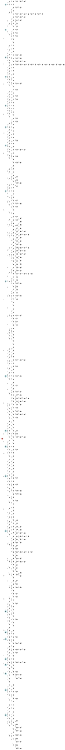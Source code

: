 digraph APTAALF {
__start0 [style = invis, shape = none, label = "", width = 0, height = 0];

rankdir=LR;
size="8,5";

s0 [style="filled", color="black", fillcolor="#ff817b" shape="circle", label="q0"];
s1 [style="filled", color="black", fillcolor="powderblue" shape="circle", label="q1"];
s2 [style="filled", color="black", fillcolor="powderblue" shape="circle", label="q2"];
s3 [style="rounded,filled", color="black", fillcolor="powderblue" shape="doublecircle", label="q3"];
s4 [style="rounded,filled", color="black", fillcolor="powderblue" shape="doublecircle", label="q4"];
s5 [style="filled", color="black", fillcolor="powderblue" shape="circle", label="q5"];
s6 [style="filled", color="black", fillcolor="powderblue" shape="circle", label="q6"];
s7 [style="rounded,filled", color="black", fillcolor="powderblue" shape="doublecircle", label="q7"];
s8 [style="filled", color="black", fillcolor="powderblue" shape="circle", label="q8"];
s9 [style="rounded,filled", color="black", fillcolor="powderblue" shape="doublecircle", label="q9"];
s10 [style="rounded,filled", color="black", fillcolor="powderblue" shape="doublecircle", label="q10"];
s11 [style="rounded,filled", color="black", fillcolor="powderblue" shape="doublecircle", label="q11"];
s12 [style="filled", color="black", fillcolor="powderblue" shape="circle", label="q12"];
s13 [style="rounded,filled", color="black", fillcolor="powderblue" shape="doublecircle", label="q13"];
s14 [style="rounded,filled", color="black", fillcolor="powderblue" shape="doublecircle", label="q14"];
s15 [style="rounded,filled", color="black", fillcolor="powderblue" shape="doublecircle", label="q15"];
s16 [style="filled", color="black", fillcolor="powderblue" shape="circle", label="q16"];
s17 [style="filled", color="black", fillcolor="powderblue" shape="circle", label="q17"];
s18 [style="rounded,filled", color="black", fillcolor="powderblue" shape="doublecircle", label="q18"];
s19 [style="filled", color="black", fillcolor="powderblue" shape="circle", label="q19"];
s20 [style="filled", color="black", fillcolor="powderblue" shape="circle", label="q20"];
s21 [style="rounded,filled", color="black", fillcolor="powderblue" shape="doublecircle", label="q21"];
s22 [style="rounded,filled", color="black", fillcolor="powderblue" shape="doublecircle", label="q22"];
s23 [style="filled", color="black", fillcolor="white" shape="circle", label="q23"];
s24 [style="filled", color="black", fillcolor="white" shape="circle", label="q24"];
s25 [style="rounded,filled", color="black", fillcolor="white" shape="doublecircle", label="q25"];
s26 [style="filled", color="black", fillcolor="white" shape="circle", label="q26"];
s27 [style="filled", color="black", fillcolor="white" shape="circle", label="q27"];
s28 [style="filled", color="black", fillcolor="white" shape="circle", label="q28"];
s29 [style="filled", color="black", fillcolor="white" shape="circle", label="q29"];
s30 [style="filled", color="black", fillcolor="white" shape="circle", label="q30"];
s31 [style="rounded,filled", color="black", fillcolor="white" shape="doublecircle", label="q31"];
s32 [style="filled", color="black", fillcolor="white" shape="circle", label="q32"];
s33 [style="filled", color="black", fillcolor="white" shape="circle", label="q33"];
s34 [style="filled", color="black", fillcolor="white" shape="circle", label="q34"];
s35 [style="filled", color="black", fillcolor="white" shape="circle", label="q35"];
s36 [style="filled", color="black", fillcolor="white" shape="circle", label="q36"];
s37 [style="filled", color="black", fillcolor="white" shape="circle", label="q37"];
s38 [style="rounded,filled", color="black", fillcolor="white" shape="doublecircle", label="q38"];
s39 [style="filled", color="black", fillcolor="white" shape="circle", label="q39"];
s40 [style="filled", color="black", fillcolor="white" shape="circle", label="q40"];
s41 [style="filled", color="black", fillcolor="white" shape="circle", label="q41"];
s42 [style="filled", color="black", fillcolor="white" shape="circle", label="q42"];
s43 [style="filled", color="black", fillcolor="white" shape="circle", label="q43"];
s44 [style="filled", color="black", fillcolor="white" shape="circle", label="q44"];
s45 [style="filled", color="black", fillcolor="white" shape="circle", label="q45"];
s46 [style="filled", color="black", fillcolor="white" shape="circle", label="q46"];
s47 [style="filled", color="black", fillcolor="white" shape="circle", label="q47"];
s48 [style="filled", color="black", fillcolor="white" shape="circle", label="q48"];
s49 [style="filled", color="black", fillcolor="white" shape="circle", label="q49"];
s50 [style="filled", color="black", fillcolor="white" shape="circle", label="q50"];
s51 [style="filled", color="black", fillcolor="white" shape="circle", label="q51"];
s52 [style="filled", color="black", fillcolor="white" shape="circle", label="q52"];
s53 [style="filled", color="black", fillcolor="white" shape="circle", label="q53"];
s54 [style="filled", color="black", fillcolor="white" shape="circle", label="q54"];
s55 [style="filled", color="black", fillcolor="white" shape="circle", label="q55"];
s56 [style="filled", color="black", fillcolor="white" shape="circle", label="q56"];
s57 [style="filled", color="black", fillcolor="white" shape="circle", label="q57"];
s58 [style="filled", color="black", fillcolor="white" shape="circle", label="q58"];
s59 [style="rounded,filled", color="black", fillcolor="white" shape="doublecircle", label="q59"];
s60 [style="filled", color="black", fillcolor="white" shape="circle", label="q60"];
s61 [style="filled", color="black", fillcolor="white" shape="circle", label="q61"];
s62 [style="filled", color="black", fillcolor="white" shape="circle", label="q62"];
s63 [style="filled", color="black", fillcolor="white" shape="circle", label="q63"];
s64 [style="filled", color="black", fillcolor="white" shape="circle", label="q64"];
s65 [style="filled", color="black", fillcolor="white" shape="circle", label="q65"];
s66 [style="filled", color="black", fillcolor="white" shape="circle", label="q66"];
s67 [style="filled", color="black", fillcolor="white" shape="circle", label="q67"];
s68 [style="filled", color="black", fillcolor="white" shape="circle", label="q68"];
s69 [style="filled", color="black", fillcolor="white" shape="circle", label="q69"];
s70 [style="filled", color="black", fillcolor="white" shape="circle", label="q70"];
s71 [style="filled", color="black", fillcolor="white" shape="circle", label="q71"];
s72 [style="filled", color="black", fillcolor="white" shape="circle", label="q72"];
s73 [style="filled", color="black", fillcolor="white" shape="circle", label="q73"];
s74 [style="filled", color="black", fillcolor="white" shape="circle", label="q74"];
s75 [style="filled", color="black", fillcolor="white" shape="circle", label="q75"];
s76 [style="rounded,filled", color="black", fillcolor="white" shape="doublecircle", label="q76"];
s77 [style="filled", color="black", fillcolor="white" shape="circle", label="q77"];
s78 [style="filled", color="black", fillcolor="white" shape="circle", label="q78"];
s79 [style="rounded,filled", color="black", fillcolor="white" shape="doublecircle", label="q79"];
s80 [style="rounded,filled", color="black", fillcolor="white" shape="doublecircle", label="q80"];
s81 [style="filled", color="black", fillcolor="white" shape="circle", label="q81"];
s82 [style="filled", color="black", fillcolor="white" shape="circle", label="q82"];
s83 [style="rounded,filled", color="black", fillcolor="white" shape="doublecircle", label="q83"];
s84 [style="rounded,filled", color="black", fillcolor="white" shape="doublecircle", label="q84"];
s85 [style="filled", color="black", fillcolor="white" shape="circle", label="q85"];
s86 [style="filled", color="black", fillcolor="white" shape="circle", label="q86"];
s87 [style="rounded,filled", color="black", fillcolor="white" shape="doublecircle", label="q87"];
s88 [style="rounded,filled", color="black", fillcolor="white" shape="doublecircle", label="q88"];
s89 [style="filled", color="black", fillcolor="white" shape="circle", label="q89"];
s90 [style="filled", color="black", fillcolor="white" shape="circle", label="q90"];
s91 [style="filled", color="black", fillcolor="white" shape="circle", label="q91"];
s92 [style="filled", color="black", fillcolor="white" shape="circle", label="q92"];
s93 [style="filled", color="black", fillcolor="white" shape="circle", label="q93"];
s94 [style="filled", color="black", fillcolor="white" shape="circle", label="q94"];
s95 [style="filled", color="black", fillcolor="white" shape="circle", label="q95"];
s96 [style="rounded,filled", color="black", fillcolor="white" shape="doublecircle", label="q96"];
s97 [style="filled", color="black", fillcolor="white" shape="circle", label="q97"];
s98 [style="filled", color="black", fillcolor="white" shape="circle", label="q98"];
s99 [style="rounded,filled", color="black", fillcolor="white" shape="doublecircle", label="q99"];
s100 [style="rounded,filled", color="black", fillcolor="white" shape="doublecircle", label="q100"];
s101 [style="filled", color="black", fillcolor="white" shape="circle", label="q101"];
s102 [style="filled", color="black", fillcolor="white" shape="circle", label="q102"];
s103 [style="filled", color="black", fillcolor="white" shape="circle", label="q103"];
s104 [style="rounded,filled", color="black", fillcolor="white" shape="doublecircle", label="q104"];
s105 [style="filled", color="black", fillcolor="white" shape="circle", label="q105"];
s106 [style="filled", color="black", fillcolor="white" shape="circle", label="q106"];
s107 [style="filled", color="black", fillcolor="white" shape="circle", label="q107"];
s108 [style="filled", color="black", fillcolor="white" shape="circle", label="q108"];
s109 [style="filled", color="black", fillcolor="white" shape="circle", label="q109"];
s110 [style="filled", color="black", fillcolor="white" shape="circle", label="q110"];
s111 [style="filled", color="black", fillcolor="white" shape="circle", label="q111"];
s112 [style="filled", color="black", fillcolor="white" shape="circle", label="q112"];
s113 [style="filled", color="black", fillcolor="white" shape="circle", label="q113"];
s114 [style="filled", color="black", fillcolor="white" shape="circle", label="q114"];
s115 [style="filled", color="black", fillcolor="white" shape="circle", label="q115"];
s116 [style="filled", color="black", fillcolor="white" shape="circle", label="q116"];
s117 [style="filled", color="black", fillcolor="white" shape="circle", label="q117"];
s118 [style="filled", color="black", fillcolor="white" shape="circle", label="q118"];
s119 [style="filled", color="black", fillcolor="white" shape="circle", label="q119"];
s120 [style="filled", color="black", fillcolor="white" shape="circle", label="q120"];
s121 [style="filled", color="black", fillcolor="white" shape="circle", label="q121"];
s122 [style="rounded,filled", color="black", fillcolor="white" shape="doublecircle", label="q122"];
s123 [style="filled", color="black", fillcolor="white" shape="circle", label="q123"];
s124 [style="filled", color="black", fillcolor="white" shape="circle", label="q124"];
s125 [style="rounded,filled", color="black", fillcolor="white" shape="doublecircle", label="q125"];
s126 [style="filled", color="black", fillcolor="white" shape="circle", label="q126"];
s127 [style="filled", color="black", fillcolor="white" shape="circle", label="q127"];
s128 [style="rounded,filled", color="black", fillcolor="white" shape="doublecircle", label="q128"];
s129 [style="rounded,filled", color="black", fillcolor="white" shape="doublecircle", label="q129"];
s130 [style="filled", color="black", fillcolor="white" shape="circle", label="q130"];
s131 [style="filled", color="black", fillcolor="white" shape="circle", label="q131"];
s132 [style="filled", color="black", fillcolor="white" shape="circle", label="q132"];
s133 [style="filled", color="black", fillcolor="white" shape="circle", label="q133"];
s134 [style="filled", color="black", fillcolor="white" shape="circle", label="q134"];
s135 [style="filled", color="black", fillcolor="white" shape="circle", label="q135"];
s136 [style="rounded,filled", color="black", fillcolor="white" shape="doublecircle", label="q136"];
s137 [style="rounded,filled", color="black", fillcolor="white" shape="doublecircle", label="q137"];
s138 [style="rounded,filled", color="black", fillcolor="white" shape="doublecircle", label="q138"];
s139 [style="filled", color="black", fillcolor="white" shape="circle", label="q139"];
s140 [style="filled", color="black", fillcolor="white" shape="circle", label="q140"];
s141 [style="filled", color="black", fillcolor="white" shape="circle", label="q141"];
s142 [style="rounded,filled", color="black", fillcolor="white" shape="doublecircle", label="q142"];
s143 [style="rounded,filled", color="black", fillcolor="white" shape="doublecircle", label="q143"];
s144 [style="filled", color="black", fillcolor="white" shape="circle", label="q144"];
s145 [style="filled", color="black", fillcolor="white" shape="circle", label="q145"];
s146 [style="filled", color="black", fillcolor="white" shape="circle", label="q146"];
s147 [style="filled", color="black", fillcolor="white" shape="circle", label="q147"];
s148 [style="rounded,filled", color="black", fillcolor="white" shape="doublecircle", label="q148"];
s149 [style="filled", color="black", fillcolor="white" shape="circle", label="q149"];
s150 [style="filled", color="black", fillcolor="white" shape="circle", label="q150"];
s151 [style="filled", color="black", fillcolor="white" shape="circle", label="q151"];
s152 [style="filled", color="black", fillcolor="white" shape="circle", label="q152"];
s153 [style="filled", color="black", fillcolor="white" shape="circle", label="q153"];
s154 [style="filled", color="black", fillcolor="white" shape="circle", label="q154"];
s155 [style="filled", color="black", fillcolor="white" shape="circle", label="q155"];
s156 [style="filled", color="black", fillcolor="white" shape="circle", label="q156"];
s157 [style="filled", color="black", fillcolor="white" shape="circle", label="q157"];
s158 [style="filled", color="black", fillcolor="white" shape="circle", label="q158"];
s159 [style="filled", color="black", fillcolor="white" shape="circle", label="q159"];
s160 [style="filled", color="black", fillcolor="white" shape="circle", label="q160"];
s161 [style="filled", color="black", fillcolor="white" shape="circle", label="q161"];
s162 [style="filled", color="black", fillcolor="white" shape="circle", label="q162"];
s163 [style="filled", color="black", fillcolor="white" shape="circle", label="q163"];
s164 [style="filled", color="black", fillcolor="white" shape="circle", label="q164"];
s165 [style="filled", color="black", fillcolor="white" shape="circle", label="q165"];
s166 [style="filled", color="black", fillcolor="white" shape="circle", label="q166"];
s167 [style="rounded,filled", color="black", fillcolor="white" shape="doublecircle", label="q167"];
s168 [style="rounded,filled", color="black", fillcolor="white" shape="doublecircle", label="q168"];
s169 [style="filled", color="black", fillcolor="white" shape="circle", label="q169"];
s170 [style="rounded,filled", color="black", fillcolor="white" shape="doublecircle", label="q170"];
s171 [style="filled", color="black", fillcolor="white" shape="circle", label="q171"];
s172 [style="rounded,filled", color="black", fillcolor="white" shape="doublecircle", label="q172"];
s173 [style="rounded,filled", color="black", fillcolor="white" shape="doublecircle", label="q173"];
s174 [style="filled", color="black", fillcolor="white" shape="circle", label="q174"];
s175 [style="filled", color="black", fillcolor="white" shape="circle", label="q175"];
s176 [style="filled", color="black", fillcolor="white" shape="circle", label="q176"];
s177 [style="rounded,filled", color="black", fillcolor="white" shape="doublecircle", label="q177"];
s178 [style="rounded,filled", color="black", fillcolor="white" shape="doublecircle", label="q178"];
s179 [style="rounded,filled", color="black", fillcolor="white" shape="doublecircle", label="q179"];
s180 [style="rounded,filled", color="black", fillcolor="white" shape="doublecircle", label="q180"];
s181 [style="rounded,filled", color="black", fillcolor="white" shape="doublecircle", label="q181"];
s182 [style="rounded,filled", color="black", fillcolor="white" shape="doublecircle", label="q182"];
s183 [style="filled", color="black", fillcolor="white" shape="circle", label="q183"];
s184 [style="filled", color="black", fillcolor="white" shape="circle", label="q184"];
s185 [style="filled", color="black", fillcolor="white" shape="circle", label="q185"];
s186 [style="filled", color="black", fillcolor="white" shape="circle", label="q186"];
s187 [style="filled", color="black", fillcolor="white" shape="circle", label="q187"];
s188 [style="filled", color="black", fillcolor="white" shape="circle", label="q188"];
s189 [style="filled", color="black", fillcolor="white" shape="circle", label="q189"];
s190 [style="filled", color="black", fillcolor="white" shape="circle", label="q190"];
s191 [style="filled", color="black", fillcolor="white" shape="circle", label="q191"];
s192 [style="filled", color="black", fillcolor="white" shape="circle", label="q192"];
s193 [style="filled", color="black", fillcolor="white" shape="circle", label="q193"];
s194 [style="filled", color="black", fillcolor="white" shape="circle", label="q194"];
s195 [style="filled", color="black", fillcolor="white" shape="circle", label="q195"];
s196 [style="filled", color="black", fillcolor="white" shape="circle", label="q196"];
s197 [style="filled", color="black", fillcolor="white" shape="circle", label="q197"];
s198 [style="filled", color="black", fillcolor="white" shape="circle", label="q198"];
s199 [style="filled", color="black", fillcolor="white" shape="circle", label="q199"];
s200 [style="filled", color="black", fillcolor="white" shape="circle", label="q200"];
s201 [style="filled", color="black", fillcolor="white" shape="circle", label="q201"];
s202 [style="filled", color="black", fillcolor="white" shape="circle", label="q202"];
s203 [style="filled", color="black", fillcolor="white" shape="circle", label="q203"];
s204 [style="filled", color="black", fillcolor="white" shape="circle", label="q204"];
s205 [style="filled", color="black", fillcolor="white" shape="circle", label="q205"];
s206 [style="filled", color="black", fillcolor="white" shape="circle", label="q206"];
s207 [style="filled", color="black", fillcolor="white" shape="circle", label="q207"];
s208 [style="filled", color="black", fillcolor="white" shape="circle", label="q208"];
s209 [style="filled", color="black", fillcolor="white" shape="circle", label="q209"];
s210 [style="filled", color="black", fillcolor="white" shape="circle", label="q210"];
s211 [style="filled", color="black", fillcolor="white" shape="circle", label="q211"];
s212 [style="filled", color="black", fillcolor="white" shape="circle", label="q212"];
s213 [style="filled", color="black", fillcolor="white" shape="circle", label="q213"];
s214 [style="filled", color="black", fillcolor="white" shape="circle", label="q214"];
s215 [style="filled", color="black", fillcolor="white" shape="circle", label="q215"];
s216 [style="filled", color="black", fillcolor="white" shape="circle", label="q216"];
s217 [style="filled", color="black", fillcolor="white" shape="circle", label="q217"];
s218 [style="filled", color="black", fillcolor="white" shape="circle", label="q218"];
s219 [style="filled", color="black", fillcolor="white" shape="circle", label="q219"];
s220 [style="filled", color="black", fillcolor="white" shape="circle", label="q220"];
s221 [style="filled", color="black", fillcolor="white" shape="circle", label="q221"];
s222 [style="filled", color="black", fillcolor="white" shape="circle", label="q222"];
s223 [style="filled", color="black", fillcolor="white" shape="circle", label="q223"];
s224 [style="filled", color="black", fillcolor="white" shape="circle", label="q224"];
s225 [style="filled", color="black", fillcolor="white" shape="circle", label="q225"];
s226 [style="filled", color="black", fillcolor="white" shape="circle", label="q226"];
s227 [style="filled", color="black", fillcolor="white" shape="circle", label="q227"];
s228 [style="filled", color="black", fillcolor="white" shape="circle", label="q228"];
s229 [style="filled", color="black", fillcolor="white" shape="circle", label="q229"];
s230 [style="filled", color="black", fillcolor="white" shape="circle", label="q230"];
s231 [style="filled", color="black", fillcolor="white" shape="circle", label="q231"];
s232 [style="filled", color="black", fillcolor="white" shape="circle", label="q232"];
s233 [style="filled", color="black", fillcolor="white" shape="circle", label="q233"];
s234 [style="filled", color="black", fillcolor="white" shape="circle", label="q234"];
s235 [style="filled", color="black", fillcolor="white" shape="circle", label="q235"];
s236 [style="filled", color="black", fillcolor="white" shape="circle", label="q236"];
s237 [style="filled", color="black", fillcolor="white" shape="circle", label="q237"];
s238 [style="filled", color="black", fillcolor="white" shape="circle", label="q238"];
s239 [style="filled", color="black", fillcolor="white" shape="circle", label="q239"];
s240 [style="filled", color="black", fillcolor="white" shape="circle", label="q240"];
s241 [style="filled", color="black", fillcolor="white" shape="circle", label="q241"];
s242 [style="filled", color="black", fillcolor="white" shape="circle", label="q242"];
s243 [style="filled", color="black", fillcolor="white" shape="circle", label="q243"];
s244 [style="filled", color="black", fillcolor="white" shape="circle", label="q244"];
s245 [style="filled", color="black", fillcolor="white" shape="circle", label="q245"];
s246 [style="filled", color="black", fillcolor="white" shape="circle", label="q246"];
s247 [style="filled", color="black", fillcolor="white" shape="circle", label="q247"];
s248 [style="filled", color="black", fillcolor="white" shape="circle", label="q248"];
s249 [style="rounded,filled", color="black", fillcolor="white" shape="doublecircle", label="q249"];
s250 [style="rounded,filled", color="black", fillcolor="white" shape="doublecircle", label="q250"];
s251 [style="filled", color="black", fillcolor="white" shape="circle", label="q251"];
s252 [style="filled", color="black", fillcolor="white" shape="circle", label="q252"];
s253 [style="filled", color="black", fillcolor="white" shape="circle", label="q253"];
s254 [style="filled", color="black", fillcolor="white" shape="circle", label="q254"];
s255 [style="filled", color="black", fillcolor="white" shape="circle", label="q255"];
s256 [style="filled", color="black", fillcolor="white" shape="circle", label="q256"];
s257 [style="filled", color="black", fillcolor="white" shape="circle", label="q257"];
s258 [style="filled", color="black", fillcolor="white" shape="circle", label="q258"];
s259 [style="filled", color="black", fillcolor="white" shape="circle", label="q259"];
s260 [style="filled", color="black", fillcolor="white" shape="circle", label="q260"];
s261 [style="filled", color="black", fillcolor="white" shape="circle", label="q261"];
s262 [style="filled", color="black", fillcolor="white" shape="circle", label="q262"];
s263 [style="filled", color="black", fillcolor="white" shape="circle", label="q263"];
s264 [style="filled", color="black", fillcolor="white" shape="circle", label="q264"];
s265 [style="filled", color="black", fillcolor="white" shape="circle", label="q265"];
s266 [style="filled", color="black", fillcolor="white" shape="circle", label="q266"];
s267 [style="filled", color="black", fillcolor="white" shape="circle", label="q267"];
s268 [style="filled", color="black", fillcolor="white" shape="circle", label="q268"];
s269 [style="filled", color="black", fillcolor="white" shape="circle", label="q269"];
s270 [style="filled", color="black", fillcolor="white" shape="circle", label="q270"];
s271 [style="filled", color="black", fillcolor="white" shape="circle", label="q271"];
s272 [style="filled", color="black", fillcolor="white" shape="circle", label="q272"];
s273 [style="filled", color="black", fillcolor="white" shape="circle", label="q273"];
s274 [style="filled", color="black", fillcolor="white" shape="circle", label="q274"];
s275 [style="filled", color="black", fillcolor="white" shape="circle", label="q275"];
s276 [style="filled", color="black", fillcolor="white" shape="circle", label="q276"];
s277 [style="filled", color="black", fillcolor="white" shape="circle", label="q277"];
s278 [style="filled", color="black", fillcolor="white" shape="circle", label="q278"];
s279 [style="rounded,filled", color="black", fillcolor="white" shape="doublecircle", label="q279"];
s280 [style="rounded,filled", color="black", fillcolor="white" shape="doublecircle", label="q280"];
s281 [style="filled", color="black", fillcolor="white" shape="circle", label="q281"];
s282 [style="filled", color="black", fillcolor="white" shape="circle", label="q282"];
s283 [style="filled", color="black", fillcolor="white" shape="circle", label="q283"];
s284 [style="filled", color="black", fillcolor="white" shape="circle", label="q284"];
s285 [style="rounded,filled", color="black", fillcolor="white" shape="doublecircle", label="q285"];
s286 [style="filled", color="black", fillcolor="white" shape="circle", label="q286"];
s287 [style="filled", color="black", fillcolor="white" shape="circle", label="q287"];
s288 [style="filled", color="black", fillcolor="white" shape="circle", label="q288"];
s289 [style="filled", color="black", fillcolor="white" shape="circle", label="q289"];
s290 [style="filled", color="black", fillcolor="white" shape="circle", label="q290"];
s291 [style="filled", color="black", fillcolor="white" shape="circle", label="q291"];
s292 [style="filled", color="black", fillcolor="white" shape="circle", label="q292"];
s293 [style="filled", color="black", fillcolor="white" shape="circle", label="q293"];
s294 [style="filled", color="black", fillcolor="white" shape="circle", label="q294"];
s295 [style="filled", color="black", fillcolor="white" shape="circle", label="q295"];
s296 [style="filled", color="black", fillcolor="white" shape="circle", label="q296"];
s297 [style="filled", color="black", fillcolor="white" shape="circle", label="q297"];
s298 [style="filled", color="black", fillcolor="white" shape="circle", label="q298"];
s299 [style="filled", color="black", fillcolor="white" shape="circle", label="q299"];
s300 [style="rounded,filled", color="black", fillcolor="white" shape="doublecircle", label="q300"];
s301 [style="filled", color="black", fillcolor="white" shape="circle", label="q301"];
s302 [style="filled", color="black", fillcolor="white" shape="circle", label="q302"];
s303 [style="filled", color="black", fillcolor="white" shape="circle", label="q303"];
s304 [style="filled", color="black", fillcolor="white" shape="circle", label="q304"];
s305 [style="filled", color="black", fillcolor="white" shape="circle", label="q305"];
s306 [style="filled", color="black", fillcolor="white" shape="circle", label="q306"];
s307 [style="filled", color="black", fillcolor="white" shape="circle", label="q307"];
s308 [style="filled", color="black", fillcolor="white" shape="circle", label="q308"];
s309 [style="filled", color="black", fillcolor="white" shape="circle", label="q309"];
s310 [style="filled", color="black", fillcolor="white" shape="circle", label="q310"];
s311 [style="rounded,filled", color="black", fillcolor="white" shape="doublecircle", label="q311"];
s312 [style="filled", color="black", fillcolor="white" shape="circle", label="q312"];
s313 [style="filled", color="black", fillcolor="white" shape="circle", label="q313"];
s314 [style="filled", color="black", fillcolor="white" shape="circle", label="q314"];
s315 [style="rounded,filled", color="black", fillcolor="white" shape="doublecircle", label="q315"];
s316 [style="rounded,filled", color="black", fillcolor="white" shape="doublecircle", label="q316"];
s317 [style="filled", color="black", fillcolor="white" shape="circle", label="q317"];
s318 [style="filled", color="black", fillcolor="white" shape="circle", label="q318"];
s319 [style="filled", color="black", fillcolor="white" shape="circle", label="q319"];
s320 [style="filled", color="black", fillcolor="white" shape="circle", label="q320"];
s321 [style="filled", color="black", fillcolor="white" shape="circle", label="q321"];
s322 [style="filled", color="black", fillcolor="white" shape="circle", label="q322"];
s323 [style="filled", color="black", fillcolor="white" shape="circle", label="q323"];
s324 [style="filled", color="black", fillcolor="white" shape="circle", label="q324"];
s325 [style="filled", color="black", fillcolor="white" shape="circle", label="q325"];
s326 [style="filled", color="black", fillcolor="white" shape="circle", label="q326"];
s327 [style="filled", color="black", fillcolor="white" shape="circle", label="q327"];
s328 [style="filled", color="black", fillcolor="white" shape="circle", label="q328"];
s329 [style="filled", color="black", fillcolor="white" shape="circle", label="q329"];
s330 [style="filled", color="black", fillcolor="white" shape="circle", label="q330"];
s331 [style="filled", color="black", fillcolor="white" shape="circle", label="q331"];
s332 [style="filled", color="black", fillcolor="white" shape="circle", label="q332"];
s333 [style="filled", color="black", fillcolor="white" shape="circle", label="q333"];
s334 [style="filled", color="black", fillcolor="white" shape="circle", label="q334"];
s335 [style="filled", color="black", fillcolor="white" shape="circle", label="q335"];
s336 [style="filled", color="black", fillcolor="white" shape="circle", label="q336"];
s337 [style="filled", color="black", fillcolor="white" shape="circle", label="q337"];
s338 [style="filled", color="black", fillcolor="white" shape="circle", label="q338"];
s339 [style="rounded,filled", color="black", fillcolor="white" shape="doublecircle", label="q339"];
s340 [style="rounded,filled", color="black", fillcolor="white" shape="doublecircle", label="q340"];
s341 [style="rounded,filled", color="black", fillcolor="white" shape="doublecircle", label="q341"];
s342 [style="filled", color="black", fillcolor="white" shape="circle", label="q342"];
s343 [style="filled", color="black", fillcolor="white" shape="circle", label="q343"];
s344 [style="filled", color="black", fillcolor="white" shape="circle", label="q344"];
s345 [style="filled", color="black", fillcolor="white" shape="circle", label="q345"];
s346 [style="filled", color="black", fillcolor="white" shape="circle", label="q346"];
s347 [style="filled", color="black", fillcolor="white" shape="circle", label="q347"];
s348 [style="filled", color="black", fillcolor="white" shape="circle", label="q348"];
s349 [style="filled", color="black", fillcolor="white" shape="circle", label="q349"];
s350 [style="rounded,filled", color="black", fillcolor="white" shape="doublecircle", label="q350"];
s351 [style="filled", color="black", fillcolor="white" shape="circle", label="q351"];
s352 [style="filled", color="black", fillcolor="white" shape="circle", label="q352"];
s353 [style="filled", color="black", fillcolor="white" shape="circle", label="q353"];
s354 [style="filled", color="black", fillcolor="white" shape="circle", label="q354"];
s355 [style="filled", color="black", fillcolor="white" shape="circle", label="q355"];
s356 [style="filled", color="black", fillcolor="white" shape="circle", label="q356"];
s357 [style="filled", color="black", fillcolor="white" shape="circle", label="q357"];
s358 [style="filled", color="black", fillcolor="white" shape="circle", label="q358"];
s359 [style="filled", color="black", fillcolor="white" shape="circle", label="q359"];
s360 [style="filled", color="black", fillcolor="white" shape="circle", label="q360"];
s361 [style="filled", color="black", fillcolor="white" shape="circle", label="q361"];
s362 [style="filled", color="black", fillcolor="white" shape="circle", label="q362"];
s363 [style="rounded,filled", color="black", fillcolor="white" shape="doublecircle", label="q363"];
s364 [style="filled", color="black", fillcolor="white" shape="circle", label="q364"];
s365 [style="filled", color="black", fillcolor="white" shape="circle", label="q365"];
s366 [style="rounded,filled", color="black", fillcolor="white" shape="doublecircle", label="q366"];
s367 [style="filled", color="black", fillcolor="white" shape="circle", label="q367"];
s368 [style="filled", color="black", fillcolor="white" shape="circle", label="q368"];
s369 [style="filled", color="black", fillcolor="white" shape="circle", label="q369"];
s370 [style="filled", color="black", fillcolor="white" shape="circle", label="q370"];
s371 [style="rounded,filled", color="black", fillcolor="white" shape="doublecircle", label="q371"];
s372 [style="filled", color="black", fillcolor="white" shape="circle", label="q372"];
s373 [style="filled", color="black", fillcolor="white" shape="circle", label="q373"];
s374 [style="filled", color="black", fillcolor="white" shape="circle", label="q374"];
s375 [style="filled", color="black", fillcolor="white" shape="circle", label="q375"];
s376 [style="filled", color="black", fillcolor="white" shape="circle", label="q376"];
s377 [style="filled", color="black", fillcolor="white" shape="circle", label="q377"];
s378 [style="filled", color="black", fillcolor="white" shape="circle", label="q378"];
s379 [style="rounded,filled", color="black", fillcolor="white" shape="doublecircle", label="q379"];
s380 [style="filled", color="black", fillcolor="white" shape="circle", label="q380"];
s381 [style="filled", color="black", fillcolor="white" shape="circle", label="q381"];
s382 [style="filled", color="black", fillcolor="white" shape="circle", label="q382"];
s383 [style="filled", color="black", fillcolor="white" shape="circle", label="q383"];
s384 [style="filled", color="black", fillcolor="white" shape="circle", label="q384"];
s385 [style="filled", color="black", fillcolor="white" shape="circle", label="q385"];
s386 [style="filled", color="black", fillcolor="white" shape="circle", label="q386"];
s387 [style="filled", color="black", fillcolor="white" shape="circle", label="q387"];
s388 [style="filled", color="black", fillcolor="white" shape="circle", label="q388"];
s389 [style="filled", color="black", fillcolor="white" shape="circle", label="q389"];
s390 [style="filled", color="black", fillcolor="white" shape="circle", label="q390"];
s391 [style="filled", color="black", fillcolor="white" shape="circle", label="q391"];
s392 [style="filled", color="black", fillcolor="white" shape="circle", label="q392"];
s393 [style="filled", color="black", fillcolor="white" shape="circle", label="q393"];
s394 [style="filled", color="black", fillcolor="white" shape="circle", label="q394"];
s395 [style="filled", color="black", fillcolor="white" shape="circle", label="q395"];
s396 [style="rounded,filled", color="black", fillcolor="white" shape="doublecircle", label="q396"];
s397 [style="filled", color="black", fillcolor="white" shape="circle", label="q397"];
s398 [style="rounded,filled", color="black", fillcolor="white" shape="doublecircle", label="q398"];
s399 [style="rounded,filled", color="black", fillcolor="white" shape="doublecircle", label="q399"];
s400 [style="filled", color="black", fillcolor="white" shape="circle", label="q400"];
s401 [style="rounded,filled", color="black", fillcolor="white" shape="doublecircle", label="q401"];
s402 [style="rounded,filled", color="black", fillcolor="white" shape="doublecircle", label="q402"];
s403 [style="rounded,filled", color="black", fillcolor="white" shape="doublecircle", label="q403"];
s404 [style="rounded,filled", color="black", fillcolor="white" shape="doublecircle", label="q404"];
s405 [style="rounded,filled", color="black", fillcolor="white" shape="doublecircle", label="q405"];
s406 [style="rounded,filled", color="black", fillcolor="white" shape="doublecircle", label="q406"];
s407 [style="rounded,filled", color="black", fillcolor="white" shape="doublecircle", label="q407"];
s408 [style="filled", color="black", fillcolor="white" shape="circle", label="q408"];
s409 [style="rounded,filled", color="black", fillcolor="white" shape="doublecircle", label="q409"];
s410 [style="filled", color="black", fillcolor="white" shape="circle", label="q410"];
s411 [style="rounded,filled", color="black", fillcolor="white" shape="doublecircle", label="q411"];
s412 [style="rounded,filled", color="black", fillcolor="white" shape="doublecircle", label="q412"];
s413 [style="filled", color="black", fillcolor="white" shape="circle", label="q413"];
s414 [style="filled", color="black", fillcolor="white" shape="circle", label="q414"];
s415 [style="filled", color="black", fillcolor="white" shape="circle", label="q415"];
s416 [style="filled", color="black", fillcolor="white" shape="circle", label="q416"];
s417 [style="filled", color="black", fillcolor="white" shape="circle", label="q417"];
s418 [style="filled", color="black", fillcolor="white" shape="circle", label="q418"];
s419 [style="filled", color="black", fillcolor="white" shape="circle", label="q419"];
s420 [style="filled", color="black", fillcolor="white" shape="circle", label="q420"];
s421 [style="filled", color="black", fillcolor="white" shape="circle", label="q421"];
s422 [style="filled", color="black", fillcolor="white" shape="circle", label="q422"];
s423 [style="filled", color="black", fillcolor="white" shape="circle", label="q423"];
s424 [style="filled", color="black", fillcolor="white" shape="circle", label="q424"];
s425 [style="filled", color="black", fillcolor="white" shape="circle", label="q425"];
s426 [style="filled", color="black", fillcolor="white" shape="circle", label="q426"];
s427 [style="filled", color="black", fillcolor="white" shape="circle", label="q427"];
s428 [style="filled", color="black", fillcolor="white" shape="circle", label="q428"];
s429 [style="filled", color="black", fillcolor="white" shape="circle", label="q429"];
s430 [style="filled", color="black", fillcolor="white" shape="circle", label="q430"];
s431 [style="filled", color="black", fillcolor="white" shape="circle", label="q431"];
s432 [style="filled", color="black", fillcolor="white" shape="circle", label="q432"];
s433 [style="filled", color="black", fillcolor="white" shape="circle", label="q433"];
s434 [style="filled", color="black", fillcolor="white" shape="circle", label="q434"];
s435 [style="filled", color="black", fillcolor="white" shape="circle", label="q435"];
s436 [style="filled", color="black", fillcolor="white" shape="circle", label="q436"];
s437 [style="filled", color="black", fillcolor="white" shape="circle", label="q437"];
s438 [style="filled", color="black", fillcolor="white" shape="circle", label="q438"];
s439 [style="filled", color="black", fillcolor="white" shape="circle", label="q439"];
s440 [style="filled", color="black", fillcolor="white" shape="circle", label="q440"];
s441 [style="filled", color="black", fillcolor="white" shape="circle", label="q441"];
s442 [style="filled", color="black", fillcolor="white" shape="circle", label="q442"];
s443 [style="filled", color="black", fillcolor="white" shape="circle", label="q443"];
s444 [style="rounded,filled", color="black", fillcolor="white" shape="doublecircle", label="q444"];
s445 [style="filled", color="black", fillcolor="white" shape="circle", label="q445"];
s446 [style="filled", color="black", fillcolor="white" shape="circle", label="q446"];
s447 [style="filled", color="black", fillcolor="white" shape="circle", label="q447"];
s448 [style="filled", color="black", fillcolor="white" shape="circle", label="q448"];
s449 [style="filled", color="black", fillcolor="white" shape="circle", label="q449"];
s450 [style="filled", color="black", fillcolor="white" shape="circle", label="q450"];
s451 [style="filled", color="black", fillcolor="white" shape="circle", label="q451"];
s452 [style="rounded,filled", color="black", fillcolor="white" shape="doublecircle", label="q452"];
s453 [style="filled", color="black", fillcolor="white" shape="circle", label="q453"];
s454 [style="filled", color="black", fillcolor="white" shape="circle", label="q454"];
s455 [style="rounded,filled", color="black", fillcolor="white" shape="doublecircle", label="q455"];
s456 [style="rounded,filled", color="black", fillcolor="white" shape="doublecircle", label="q456"];
s457 [style="rounded,filled", color="black", fillcolor="white" shape="doublecircle", label="q457"];
s458 [style="filled", color="black", fillcolor="white" shape="circle", label="q458"];
s459 [style="filled", color="black", fillcolor="white" shape="circle", label="q459"];
s460 [style="filled", color="black", fillcolor="white" shape="circle", label="q460"];
s461 [style="filled", color="black", fillcolor="white" shape="circle", label="q461"];
s462 [style="filled", color="black", fillcolor="white" shape="circle", label="q462"];
s463 [style="filled", color="black", fillcolor="white" shape="circle", label="q463"];
s464 [style="filled", color="black", fillcolor="white" shape="circle", label="q464"];
s465 [style="filled", color="black", fillcolor="white" shape="circle", label="q465"];
s466 [style="filled", color="black", fillcolor="white" shape="circle", label="q466"];
s467 [style="filled", color="black", fillcolor="white" shape="circle", label="q467"];
s468 [style="filled", color="black", fillcolor="white" shape="circle", label="q468"];
s469 [style="rounded,filled", color="black", fillcolor="white" shape="doublecircle", label="q469"];
s470 [style="filled", color="black", fillcolor="white" shape="circle", label="q470"];
s471 [style="filled", color="black", fillcolor="white" shape="circle", label="q471"];
s472 [style="filled", color="black", fillcolor="white" shape="circle", label="q472"];
s473 [style="rounded,filled", color="black", fillcolor="white" shape="doublecircle", label="q473"];
s474 [style="filled", color="black", fillcolor="white" shape="circle", label="q474"];
s475 [style="filled", color="black", fillcolor="white" shape="circle", label="q475"];
s476 [style="filled", color="black", fillcolor="white" shape="circle", label="q476"];
s477 [style="filled", color="black", fillcolor="white" shape="circle", label="q477"];
s478 [style="filled", color="black", fillcolor="white" shape="circle", label="q478"];
s479 [style="filled", color="black", fillcolor="white" shape="circle", label="q479"];
s480 [style="filled", color="black", fillcolor="white" shape="circle", label="q480"];
s481 [style="filled", color="black", fillcolor="white" shape="circle", label="q481"];
s482 [style="filled", color="black", fillcolor="white" shape="circle", label="q482"];
s483 [style="rounded,filled", color="black", fillcolor="white" shape="doublecircle", label="q483"];
s484 [style="filled", color="black", fillcolor="white" shape="circle", label="q484"];
s485 [style="filled", color="black", fillcolor="white" shape="circle", label="q485"];
s486 [style="filled", color="black", fillcolor="white" shape="circle", label="q486"];
s487 [style="filled", color="black", fillcolor="white" shape="circle", label="q487"];
s488 [style="filled", color="black", fillcolor="white" shape="circle", label="q488"];
s489 [style="filled", color="black", fillcolor="white" shape="circle", label="q489"];
s490 [style="rounded,filled", color="black", fillcolor="white" shape="doublecircle", label="q490"];
s491 [style="filled", color="black", fillcolor="white" shape="circle", label="q491"];
s492 [style="filled", color="black", fillcolor="white" shape="circle", label="q492"];
s493 [style="filled", color="black", fillcolor="white" shape="circle", label="q493"];
s494 [style="filled", color="black", fillcolor="white" shape="circle", label="q494"];
s495 [style="rounded,filled", color="black", fillcolor="white" shape="doublecircle", label="q495"];
s496 [style="filled", color="black", fillcolor="white" shape="circle", label="q496"];
s497 [style="filled", color="black", fillcolor="white" shape="circle", label="q497"];
s498 [style="filled", color="black", fillcolor="white" shape="circle", label="q498"];
s499 [style="filled", color="black", fillcolor="white" shape="circle", label="q499"];
s500 [style="filled", color="black", fillcolor="white" shape="circle", label="q500"];
s501 [style="filled", color="black", fillcolor="white" shape="circle", label="q501"];
s502 [style="filled", color="black", fillcolor="white" shape="circle", label="q502"];
s503 [style="filled", color="black", fillcolor="white" shape="circle", label="q503"];
s504 [style="filled", color="black", fillcolor="white" shape="circle", label="q504"];
s505 [style="filled", color="black", fillcolor="white" shape="circle", label="q505"];
s506 [style="filled", color="black", fillcolor="white" shape="circle", label="q506"];
s507 [style="rounded,filled", color="black", fillcolor="white" shape="doublecircle", label="q507"];
s508 [style="filled", color="black", fillcolor="white" shape="circle", label="q508"];
s509 [style="filled", color="black", fillcolor="white" shape="circle", label="q509"];
s510 [style="filled", color="black", fillcolor="white" shape="circle", label="q510"];
s511 [style="filled", color="black", fillcolor="white" shape="circle", label="q511"];
s512 [style="filled", color="black", fillcolor="white" shape="circle", label="q512"];
s513 [style="filled", color="black", fillcolor="white" shape="circle", label="q513"];
s514 [style="filled", color="black", fillcolor="white" shape="circle", label="q514"];
s515 [style="rounded,filled", color="black", fillcolor="white" shape="doublecircle", label="q515"];
s516 [style="filled", color="black", fillcolor="white" shape="circle", label="q516"];
s517 [style="filled", color="black", fillcolor="white" shape="circle", label="q517"];
s518 [style="filled", color="black", fillcolor="white" shape="circle", label="q518"];
s519 [style="rounded,filled", color="black", fillcolor="white" shape="doublecircle", label="q519"];
s520 [style="filled", color="black", fillcolor="white" shape="circle", label="q520"];
s521 [style="filled", color="black", fillcolor="white" shape="circle", label="q521"];
s522 [style="filled", color="black", fillcolor="white" shape="circle", label="q522"];
s523 [style="filled", color="black", fillcolor="white" shape="circle", label="q523"];
s524 [style="filled", color="black", fillcolor="white" shape="circle", label="q524"];
s525 [style="filled", color="black", fillcolor="white" shape="circle", label="q525"];
s526 [style="filled", color="black", fillcolor="white" shape="circle", label="q526"];
s527 [style="filled", color="black", fillcolor="white" shape="circle", label="q527"];
s528 [style="rounded,filled", color="black", fillcolor="white" shape="doublecircle", label="q528"];
s529 [style="rounded,filled", color="black", fillcolor="white" shape="doublecircle", label="q529"];
s530 [style="rounded,filled", color="black", fillcolor="white" shape="doublecircle", label="q530"];
s531 [style="rounded,filled", color="black", fillcolor="white" shape="doublecircle", label="q531"];
s532 [style="rounded,filled", color="black", fillcolor="white" shape="doublecircle", label="q532"];
s533 [style="filled", color="black", fillcolor="white" shape="circle", label="q533"];
s534 [style="filled", color="black", fillcolor="white" shape="circle", label="q534"];
s535 [style="filled", color="black", fillcolor="white" shape="circle", label="q535"];
s536 [style="rounded,filled", color="black", fillcolor="white" shape="doublecircle", label="q536"];
s537 [style="filled", color="black", fillcolor="white" shape="circle", label="q537"];
s538 [style="rounded,filled", color="black", fillcolor="white" shape="doublecircle", label="q538"];
s539 [style="filled", color="black", fillcolor="white" shape="circle", label="q539"];
s540 [style="filled", color="black", fillcolor="white" shape="circle", label="q540"];
s541 [style="filled", color="black", fillcolor="white" shape="circle", label="q541"];
s542 [style="filled", color="black", fillcolor="white" shape="circle", label="q542"];
s543 [style="filled", color="black", fillcolor="white" shape="circle", label="q543"];
s544 [style="filled", color="black", fillcolor="white" shape="circle", label="q544"];
s545 [style="filled", color="black", fillcolor="white" shape="circle", label="q545"];
s546 [style="filled", color="black", fillcolor="white" shape="circle", label="q546"];
s547 [style="filled", color="black", fillcolor="white" shape="circle", label="q547"];
s548 [style="filled", color="black", fillcolor="white" shape="circle", label="q548"];
s549 [style="filled", color="black", fillcolor="white" shape="circle", label="q549"];
s550 [style="filled", color="black", fillcolor="white" shape="circle", label="q550"];
s551 [style="rounded,filled", color="black", fillcolor="white" shape="doublecircle", label="q551"];
s552 [style="filled", color="black", fillcolor="white" shape="circle", label="q552"];
s553 [style="rounded,filled", color="black", fillcolor="white" shape="doublecircle", label="q553"];
s554 [style="filled", color="black", fillcolor="white" shape="circle", label="q554"];
s555 [style="filled", color="black", fillcolor="white" shape="circle", label="q555"];
s556 [style="rounded,filled", color="black", fillcolor="white" shape="doublecircle", label="q556"];
s557 [style="filled", color="black", fillcolor="white" shape="circle", label="q557"];
s558 [style="filled", color="black", fillcolor="white" shape="circle", label="q558"];
s559 [style="filled", color="black", fillcolor="white" shape="circle", label="q559"];
s560 [style="filled", color="black", fillcolor="white" shape="circle", label="q560"];
s561 [style="rounded,filled", color="black", fillcolor="white" shape="doublecircle", label="q561"];
s562 [style="rounded,filled", color="black", fillcolor="white" shape="doublecircle", label="q562"];
s563 [style="filled", color="black", fillcolor="white" shape="circle", label="q563"];
s564 [style="filled", color="black", fillcolor="white" shape="circle", label="q564"];
s565 [style="filled", color="black", fillcolor="white" shape="circle", label="q565"];
s566 [style="filled", color="black", fillcolor="white" shape="circle", label="q566"];
s567 [style="rounded,filled", color="black", fillcolor="white" shape="doublecircle", label="q567"];
s568 [style="rounded,filled", color="black", fillcolor="white" shape="doublecircle", label="q568"];
s569 [style="rounded,filled", color="black", fillcolor="white" shape="doublecircle", label="q569"];
s570 [style="filled", color="black", fillcolor="white" shape="circle", label="q570"];
s571 [style="filled", color="black", fillcolor="white" shape="circle", label="q571"];
s572 [style="filled", color="black", fillcolor="white" shape="circle", label="q572"];
s573 [style="rounded,filled", color="black", fillcolor="white" shape="doublecircle", label="q573"];
s574 [style="filled", color="black", fillcolor="white" shape="circle", label="q574"];
s575 [style="filled", color="black", fillcolor="white" shape="circle", label="q575"];
s576 [style="filled", color="black", fillcolor="white" shape="circle", label="q576"];
s577 [style="filled", color="black", fillcolor="white" shape="circle", label="q577"];
s578 [style="filled", color="black", fillcolor="white" shape="circle", label="q578"];
s579 [style="filled", color="black", fillcolor="white" shape="circle", label="q579"];
s580 [style="filled", color="black", fillcolor="white" shape="circle", label="q580"];
s581 [style="filled", color="black", fillcolor="white" shape="circle", label="q581"];
s582 [style="filled", color="black", fillcolor="white" shape="circle", label="q582"];
s583 [style="filled", color="black", fillcolor="white" shape="circle", label="q583"];
s584 [style="filled", color="black", fillcolor="white" shape="circle", label="q584"];
s585 [style="filled", color="black", fillcolor="white" shape="circle", label="q585"];
s586 [style="filled", color="black", fillcolor="white" shape="circle", label="q586"];
s587 [style="filled", color="black", fillcolor="white" shape="circle", label="q587"];
s588 [style="filled", color="black", fillcolor="white" shape="circle", label="q588"];
s589 [style="filled", color="black", fillcolor="white" shape="circle", label="q589"];
s590 [style="filled", color="black", fillcolor="white" shape="circle", label="q590"];
s591 [style="filled", color="black", fillcolor="white" shape="circle", label="q591"];
s592 [style="filled", color="black", fillcolor="white" shape="circle", label="q592"];
s593 [style="filled", color="black", fillcolor="white" shape="circle", label="q593"];
s594 [style="filled", color="black", fillcolor="white" shape="circle", label="q594"];
s595 [style="filled", color="black", fillcolor="white" shape="circle", label="q595"];
s596 [style="filled", color="black", fillcolor="white" shape="circle", label="q596"];
s597 [style="filled", color="black", fillcolor="white" shape="circle", label="q597"];
s598 [style="filled", color="black", fillcolor="white" shape="circle", label="q598"];
s599 [style="filled", color="black", fillcolor="white" shape="circle", label="q599"];
s600 [style="filled", color="black", fillcolor="white" shape="circle", label="q600"];
s601 [style="filled", color="black", fillcolor="white" shape="circle", label="q601"];
s602 [style="filled", color="black", fillcolor="white" shape="circle", label="q602"];
s603 [style="filled", color="black", fillcolor="white" shape="circle", label="q603"];
s604 [style="rounded,filled", color="black", fillcolor="white" shape="doublecircle", label="q604"];
s605 [style="rounded,filled", color="black", fillcolor="white" shape="doublecircle", label="q605"];
s606 [style="rounded,filled", color="black", fillcolor="white" shape="doublecircle", label="q606"];
s607 [style="rounded,filled", color="black", fillcolor="white" shape="doublecircle", label="q607"];
s608 [style="rounded,filled", color="black", fillcolor="white" shape="doublecircle", label="q608"];
s609 [style="filled", color="black", fillcolor="white" shape="circle", label="q609"];
s610 [style="filled", color="black", fillcolor="white" shape="circle", label="q610"];
s611 [style="filled", color="black", fillcolor="white" shape="circle", label="q611"];
s612 [style="rounded,filled", color="black", fillcolor="white" shape="doublecircle", label="q612"];
s613 [style="filled", color="black", fillcolor="white" shape="circle", label="q613"];
s614 [style="filled", color="black", fillcolor="white" shape="circle", label="q614"];
s615 [style="filled", color="black", fillcolor="white" shape="circle", label="q615"];
s616 [style="filled", color="black", fillcolor="white" shape="circle", label="q616"];
s617 [style="filled", color="black", fillcolor="white" shape="circle", label="q617"];
s618 [style="filled", color="black", fillcolor="white" shape="circle", label="q618"];
s619 [style="filled", color="black", fillcolor="white" shape="circle", label="q619"];
s620 [style="filled", color="black", fillcolor="white" shape="circle", label="q620"];
s621 [style="filled", color="black", fillcolor="white" shape="circle", label="q621"];
s622 [style="filled", color="black", fillcolor="white" shape="circle", label="q622"];
s623 [style="filled", color="black", fillcolor="white" shape="circle", label="q623"];
s624 [style="filled", color="black", fillcolor="white" shape="circle", label="q624"];
s625 [style="filled", color="black", fillcolor="white" shape="circle", label="q625"];
s626 [style="filled", color="black", fillcolor="white" shape="circle", label="q626"];
s627 [style="filled", color="black", fillcolor="white" shape="circle", label="q627"];
s628 [style="filled", color="black", fillcolor="white" shape="circle", label="q628"];
s629 [style="filled", color="black", fillcolor="white" shape="circle", label="q629"];
s630 [style="filled", color="black", fillcolor="white" shape="circle", label="q630"];
s631 [style="filled", color="black", fillcolor="white" shape="circle", label="q631"];
s632 [style="filled", color="black", fillcolor="white" shape="circle", label="q632"];
s633 [style="filled", color="black", fillcolor="white" shape="circle", label="q633"];
s634 [style="filled", color="black", fillcolor="white" shape="circle", label="q634"];
s635 [style="filled", color="black", fillcolor="white" shape="circle", label="q635"];
s636 [style="filled", color="black", fillcolor="white" shape="circle", label="q636"];
s637 [style="filled", color="black", fillcolor="white" shape="circle", label="q637"];
s638 [style="filled", color="black", fillcolor="white" shape="circle", label="q638"];
s639 [style="filled", color="black", fillcolor="white" shape="circle", label="q639"];
s640 [style="filled", color="black", fillcolor="white" shape="circle", label="q640"];
s641 [style="filled", color="black", fillcolor="white" shape="circle", label="q641"];
s642 [style="filled", color="black", fillcolor="white" shape="circle", label="q642"];
s643 [style="filled", color="black", fillcolor="white" shape="circle", label="q643"];
s644 [style="filled", color="black", fillcolor="white" shape="circle", label="q644"];
s645 [style="filled", color="black", fillcolor="white" shape="circle", label="q645"];
s646 [style="filled", color="black", fillcolor="white" shape="circle", label="q646"];
s647 [style="filled", color="black", fillcolor="white" shape="circle", label="q647"];
s648 [style="filled", color="black", fillcolor="white" shape="circle", label="q648"];
s649 [style="filled", color="black", fillcolor="white" shape="circle", label="q649"];
s650 [style="filled", color="black", fillcolor="white" shape="circle", label="q650"];
s651 [style="filled", color="black", fillcolor="white" shape="circle", label="q651"];
s652 [style="filled", color="black", fillcolor="white" shape="circle", label="q652"];
s653 [style="filled", color="black", fillcolor="white" shape="circle", label="q653"];
s654 [style="filled", color="black", fillcolor="white" shape="circle", label="q654"];
s655 [style="filled", color="black", fillcolor="white" shape="circle", label="q655"];
s656 [style="rounded,filled", color="black", fillcolor="white" shape="doublecircle", label="q656"];
subgraph cluster_main { 
	graph [pad=".75", ranksep="0.15", nodesep="0.15"];
	 style=invis; 
	__start0 -> s0 [penwidth=2];
}
s0 -> s1 [label="0"];
s0 -> s2 [label="1"];
s0 -> s3 [label="2"];
s0 -> s4 [label="3"];
s0 -> s5 [label="4"];
s0 -> s6 [label="5"];
s0 -> s7 [label="6"];
s0 -> s8 [label="7"];
s0 -> s9 [label="8"];
s0 -> s10 [label="9"];
s0 -> s11 [label="b"];
s0 -> s12 [label="c"];
s0 -> s13 [label="d"];
s0 -> s14 [label="e"];
s0 -> s15 [label="f"];
s0 -> s16 [label="g"];
s0 -> s17 [label="h"];
s0 -> s18 [label="k"];
s0 -> s19 [label="m"];
s0 -> s20 [label="r"];
s0 -> s21 [label="s"];
s0 -> s22 [label="t"];
s1 -> s23 [label="1"];
s1 -> s24 [label="3"];
s2 -> s25 [label="3"];
s2 -> s26 [label="4"];
s2 -> s27 [label="6"];
s3 -> s28 [label="1"];
s3 -> s29 [label="3"];
s3 -> s30 [label="6"];
s3 -> s31 [label="8"];
s3 -> s32 [label="9"];
s3 -> s33 [label="c"];
s4 -> s34 [label="1"];
s4 -> s35 [label="2"];
s4 -> s36 [label="6"];
s4 -> s37 [label="7"];
s4 -> s38 [label="8"];
s4 -> s39 [label="9"];
s4 -> s40 [label="d"];
s4 -> s41 [label="e"];
s5 -> s42 [label="1"];
s5 -> s43 [label="2"];
s5 -> s44 [label="3"];
s5 -> s45 [label="5"];
s5 -> s46 [label="6"];
s5 -> s47 [label="7"];
s5 -> s48 [label="9"];
s5 -> s49 [label="d"];
s5 -> s50 [label="e"];
s5 -> s51 [label="k"];
s6 -> s52 [label="4"];
s6 -> s53 [label="6"];
s7 -> s54 [label="1"];
s7 -> s55 [label="2"];
s7 -> s56 [label="3"];
s7 -> s57 [label="4"];
s7 -> s58 [label="5"];
s7 -> s59 [label="7"];
s7 -> s60 [label="8"];
s7 -> s61 [label="9"];
s7 -> s62 [label="b"];
s7 -> s63 [label="d"];
s7 -> s64 [label="e"];
s8 -> s65 [label="3"];
s8 -> s66 [label="4"];
s8 -> s67 [label="6"];
s8 -> s68 [label="8"];
s8 -> s69 [label="9"];
s8 -> s70 [label="c"];
s8 -> s71 [label="d"];
s8 -> s72 [label="e"];
s8 -> s73 [label="k"];
s8 -> s74 [label="s"];
s9 -> s75 [label="2"];
s9 -> s76 [label="3"];
s9 -> s77 [label="4"];
s9 -> s78 [label="6"];
s9 -> s79 [label="7"];
s9 -> s80 [label="9"];
s9 -> s81 [label="b"];
s9 -> s82 [label="c"];
s9 -> s83 [label="d"];
s9 -> s84 [label="e"];
s9 -> s85 [label="f"];
s9 -> s86 [label="k"];
s9 -> s87 [label="s"];
s9 -> s88 [label="t"];
s10 -> s89 [label="0"];
s10 -> s90 [label="1"];
s10 -> s91 [label="2"];
s10 -> s92 [label="3"];
s10 -> s93 [label="4"];
s10 -> s94 [label="6"];
s10 -> s95 [label="7"];
s10 -> s96 [label="8"];
s10 -> s97 [label="b"];
s10 -> s98 [label="c"];
s10 -> s99 [label="d"];
s10 -> s100 [label="e"];
s10 -> s101 [label="f"];
s10 -> s102 [label="g"];
s10 -> s103 [label="k"];
s10 -> s104 [label="s"];
s11 -> s105 [label="8"];
s11 -> s106 [label="9"];
s11 -> s107 [label="c"];
s11 -> s108 [label="e"];
s11 -> s109 [label="g"];
s11 -> s110 [label="s"];
s12 -> s111 [label="3"];
s12 -> s112 [label="4"];
s12 -> s113 [label="9"];
s12 -> s114 [label="d"];
s12 -> s115 [label="f"];
s12 -> s116 [label="g"];
s13 -> s117 [label="2"];
s13 -> s118 [label="3"];
s13 -> s119 [label="4"];
s13 -> s120 [label="6"];
s13 -> s121 [label="7"];
s13 -> s122 [label="8"];
s13 -> s123 [label="9"];
s13 -> s124 [label="c"];
s13 -> s125 [label="e"];
s13 -> s126 [label="f"];
s13 -> s127 [label="k"];
s13 -> s128 [label="s"];
s13 -> s129 [label="t"];
s14 -> s130 [label="0"];
s14 -> s131 [label="1"];
s14 -> s132 [label="3"];
s14 -> s133 [label="4"];
s14 -> s134 [label="6"];
s14 -> s135 [label="7"];
s14 -> s136 [label="8"];
s14 -> s137 [label="9"];
s14 -> s138 [label="d"];
s14 -> s139 [label="f"];
s14 -> s140 [label="g"];
s14 -> s141 [label="k"];
s14 -> s142 [label="s"];
s14 -> s143 [label="t"];
s15 -> s144 [label="8"];
s15 -> s145 [label="9"];
s15 -> s146 [label="c"];
s15 -> s147 [label="d"];
s15 -> s148 [label="e"];
s15 -> s149 [label="g"];
s15 -> s150 [label="k"];
s15 -> s151 [label="s"];
s16 -> s152 [label="6"];
s16 -> s153 [label="9"];
s16 -> s154 [label="d"];
s16 -> s155 [label="e"];
s16 -> s156 [label="f"];
s17 -> s157 [label="k"];
s18 -> s158 [label="4"];
s18 -> s159 [label="5"];
s18 -> s160 [label="6"];
s18 -> s161 [label="8"];
s18 -> s162 [label="9"];
s18 -> s163 [label="d"];
s18 -> s164 [label="e"];
s18 -> s165 [label="h"];
s18 -> s166 [label="s"];
s18 -> s167 [label="t"];
s19 -> s168 [label="t"];
s20 -> s169 [label="7"];
s21 -> s170 [label="7"];
s21 -> s171 [label="8"];
s21 -> s172 [label="d"];
s21 -> s173 [label="e"];
s21 -> s174 [label="k"];
s22 -> s175 [label="6"];
s22 -> s176 [label="7"];
s22 -> s177 [label="8"];
s22 -> s178 [label="9"];
s22 -> s179 [label="d"];
s22 -> s180 [label="e"];
s22 -> s181 [label="k"];
s22 -> s182 [label="s"];
s23 -> s183 [label="6"];
s24 -> s184 [label="e"];
s25 -> s185 [label="6"];
s25 -> s186 [label="9"];
s25 -> s187 [label="e"];
s26 -> s188 [label="3"];
s26 -> s189 [label="6"];
s26 -> s190 [label="9"];
s26 -> s191 [label="e"];
s27 -> s192 [label="7"];
s27 -> s193 [label="b"];
s27 -> s194 [label="d"];
s27 -> s195 [label="e"];
s27 -> s196 [label="g"];
s28 -> s197 [label="4"];
s29 -> s198 [label="4"];
s30 -> s199 [label="4"];
s30 -> s200 [label="7"];
s31 -> s201 [label="2"];
s31 -> s202 [label="9"];
s34 -> s203 [label="3"];
s35 -> s204 [label="0"];
s36 -> s205 [label="7"];
s38 -> s206 [label="9"];
s39 -> s207 [label="3"];
s39 -> s208 [label="8"];
s40 -> s209 [label="9"];
s40 -> s210 [label="e"];
s43 -> s211 [label="8"];
s44 -> s212 [label="e"];
s45 -> s213 [label="6"];
s46 -> s214 [label="3"];
s46 -> s215 [label="e"];
s47 -> s216 [label="s"];
s48 -> s217 [label="8"];
s49 -> s218 [label="9"];
s49 -> s219 [label="e"];
s52 -> s220 [label="1"];
s52 -> s221 [label="6"];
s52 -> s222 [label="d"];
s53 -> s223 [label="d"];
s54 -> s224 [label="8"];
s56 -> s225 [label="e"];
s57 -> s226 [label="5"];
s59 -> s227 [label="9"];
s59 -> s228 [label="e"];
s61 -> s229 [label="8"];
s62 -> s230 [label="s"];
s63 -> s231 [label="8"];
s63 -> s232 [label="9"];
s63 -> s233 [label="e"];
s63 -> s234 [label="t"];
s66 -> s235 [label="6"];
s66 -> s236 [label="7"];
s67 -> s237 [label="7"];
s67 -> s238 [label="8"];
s67 -> s239 [label="9"];
s67 -> s240 [label="d"];
s68 -> s241 [label="9"];
s69 -> s242 [label="8"];
s70 -> s243 [label="8"];
s71 -> s244 [label="2"];
s71 -> s245 [label="8"];
s71 -> s246 [label="9"];
s71 -> s247 [label="k"];
s72 -> s248 [label="3"];
s73 -> s249 [label="m"];
s74 -> s250 [label="e"];
s75 -> s251 [label="f"];
s76 -> s252 [label="6"];
s76 -> s253 [label="9"];
s76 -> s254 [label="d"];
s78 -> s255 [label="7"];
s78 -> s256 [label="8"];
s78 -> s257 [label="d"];
s79 -> s258 [label="d"];
s80 -> s259 [label="3"];
s80 -> s260 [label="6"];
s80 -> s261 [label="8"];
s80 -> s262 [label="d"];
s80 -> s263 [label="e"];
s80 -> s264 [label="f"];
s80 -> s265 [label="g"];
s80 -> s266 [label="s"];
s81 -> s267 [label="8"];
s81 -> s268 [label="f"];
s81 -> s269 [label="g"];
s82 -> s270 [label="8"];
s82 -> s271 [label="9"];
s82 -> s272 [label="d"];
s82 -> s273 [label="f"];
s83 -> s274 [label="6"];
s83 -> s275 [label="9"];
s83 -> s276 [label="e"];
s83 -> s277 [label="f"];
s83 -> s278 [label="g"];
s83 -> s279 [label="s"];
s84 -> s280 [label="6"];
s84 -> s281 [label="7"];
s84 -> s282 [label="g"];
s84 -> s283 [label="k"];
s84 -> s284 [label="s"];
s84 -> s285 [label="t"];
s85 -> s286 [label="9"];
s85 -> s287 [label="e"];
s85 -> s288 [label="g"];
s85 -> s289 [label="s"];
s86 -> s290 [label="s"];
s87 -> s291 [label="k"];
s90 -> s292 [label="9"];
s92 -> s293 [label="1"];
s92 -> s294 [label="6"];
s92 -> s295 [label="e"];
s94 -> s296 [label="4"];
s94 -> s297 [label="7"];
s95 -> s298 [label="w"];
s96 -> s299 [label="9"];
s96 -> s300 [label="s"];
s97 -> s301 [label="9"];
s98 -> s302 [label="8"];
s99 -> s303 [label="5"];
s99 -> s304 [label="6"];
s99 -> s305 [label="8"];
s99 -> s306 [label="9"];
s99 -> s307 [label="e"];
s99 -> s308 [label="f"];
s99 -> s309 [label="g"];
s99 -> s310 [label="k"];
s99 -> s311 [label="s"];
s100 -> s312 [label="d"];
s100 -> s313 [label="f"];
s100 -> s314 [label="k"];
s100 -> s315 [label="s"];
s100 -> s316 [label="t"];
s101 -> s317 [label="9"];
s101 -> s318 [label="e"];
s101 -> s319 [label="g"];
s105 -> s320 [label="9"];
s106 -> s321 [label="6"];
s107 -> s322 [label="g"];
s113 -> s323 [label="8"];
s115 -> s324 [label="c"];
s115 -> s325 [label="g"];
s117 -> s326 [label="0"];
s120 -> s327 [label="3"];
s120 -> s328 [label="4"];
s120 -> s329 [label="7"];
s121 -> s330 [label="k"];
s123 -> s331 [label="6"];
s123 -> s332 [label="8"];
s123 -> s333 [label="d"];
s124 -> s334 [label="8"];
s125 -> s335 [label="9"];
s125 -> s336 [label="d"];
s126 -> s337 [label="d"];
s126 -> s338 [label="g"];
s128 -> s339 [label="d"];
s128 -> s340 [label="e"];
s129 -> s341 [label="d"];
s130 -> s342 [label="8"];
s131 -> s343 [label="6"];
s132 -> s344 [label="4"];
s132 -> s345 [label="6"];
s132 -> s346 [label="9"];
s133 -> s347 [label="3"];
s135 -> s348 [label="6"];
s136 -> s349 [label="9"];
s137 -> s350 [label="8"];
s138 -> s351 [label="3"];
s138 -> s352 [label="4"];
s138 -> s353 [label="6"];
s138 -> s354 [label="8"];
s138 -> s355 [label="9"];
s138 -> s356 [label="e"];
s138 -> s357 [label="f"];
s139 -> s358 [label="8"];
s139 -> s359 [label="9"];
s139 -> s360 [label="c"];
s139 -> s361 [label="d"];
s140 -> s362 [label="9"];
s141 -> s363 [label="7"];
s141 -> s364 [label="s"];
s142 -> s365 [label="7"];
s142 -> s366 [label="e"];
s142 -> s367 [label="k"];
s142 -> s368 [label="m"];
s142 -> s369 [label="t"];
s142 -> s370 [label="y"];
s143 -> s371 [label="e"];
s143 -> s372 [label="s"];
s145 -> s373 [label="6"];
s145 -> s374 [label="8"];
s146 -> s375 [label="8"];
s147 -> s376 [label="8"];
s147 -> s377 [label="9"];
s149 -> s378 [label="e"];
s150 -> s379 [label="7"];
s154 -> s380 [label="8"];
s154 -> s381 [label="9"];
s155 -> s382 [label="d"];
s156 -> s383 [label="8"];
s156 -> s384 [label="d"];
s158 -> s385 [label="9"];
s159 -> s386 [label="4"];
s159 -> s387 [label="m"];
s160 -> s388 [label="4"];
s162 -> s389 [label="8"];
s163 -> s390 [label="5"];
s163 -> s391 [label="8"];
s164 -> s392 [label="8"];
s164 -> s393 [label="d"];
s166 -> s394 [label="k"];
s171 -> s395 [label="b"];
s172 -> s396 [label="8"];
s172 -> s397 [label="9"];
s173 -> s398 [label="8"];
s173 -> s399 [label="9"];
s174 -> s400 [label="s"];
s175 -> s401 [label="t"];
s176 -> s402 [label="d"];
s179 -> s403 [label="7"];
s179 -> s404 [label="8"];
s180 -> s405 [label="8"];
s180 -> s406 [label="9"];
s180 -> s407 [label="d"];
s180 -> s408 [label="t"];
s182 -> s409 [label="2"];
s182 -> s410 [label="8"];
s182 -> s411 [label="d"];
s182 -> s412 [label="e"];
s183 -> s413 [label="7"];
s185 -> s414 [label="d"];
s187 -> s415 [label="d"];
s188 -> s416 [label="d"];
s189 -> s417 [label="d"];
s189 -> s418 [label="e"];
s190 -> s419 [label="d"];
s192 -> s420 [label="e"];
s193 -> s421 [label="e"];
s194 -> s422 [label="e"];
s200 -> s423 [label="6"];
s201 -> s424 [label="0"];
s202 -> s425 [label="d"];
s203 -> s426 [label="f"];
s209 -> s427 [label="d"];
s211 -> s428 [label="g"];
s213 -> s429 [label="9"];
s214 -> s430 [label="9"];
s220 -> s431 [label="2"];
s221 -> s432 [label="3"];
s227 -> s433 [label="8"];
s230 -> s434 [label="e"];
s232 -> s435 [label="8"];
s234 -> s436 [label="e"];
s239 -> s437 [label="8"];
s240 -> s438 [label="8"];
s240 -> s439 [label="9"];
s241 -> s440 [label="8"];
s246 -> s441 [label="8"];
s247 -> s442 [label="d"];
s248 -> s443 [label="8"];
s251 -> s444 [label="e"];
s252 -> s445 [label="7"];
s254 -> s446 [label="g"];
s257 -> s447 [label="9"];
s258 -> s448 [label="e"];
s260 -> s449 [label="7"];
s261 -> s450 [label="3"];
s262 -> s451 [label="6"];
s262 -> s452 [label="e"];
s262 -> s453 [label="f"];
s262 -> s454 [label="g"];
s262 -> s455 [label="s"];
s263 -> s456 [label="s"];
s263 -> s457 [label="t"];
s264 -> s458 [label="d"];
s264 -> s459 [label="e"];
s264 -> s460 [label="g"];
s268 -> s461 [label="d"];
s268 -> s462 [label="g"];
s272 -> s463 [label="e"];
s272 -> s464 [label="f"];
s273 -> s465 [label="e"];
s273 -> s466 [label="g"];
s274 -> s467 [label="7"];
s276 -> s468 [label="s"];
s276 -> s469 [label="t"];
s282 -> s470 [label="e"];
s283 -> s471 [label="s"];
s284 -> s472 [label="k"];
s284 -> s473 [label="t"];
s296 -> s474 [label="5"];
s298 -> s475 [label="p"];
s301 -> s476 [label="3"];
s304 -> s477 [label="7"];
s306 -> s478 [label="d"];
s308 -> s479 [label="d"];
s308 -> s480 [label="e"];
s308 -> s481 [label="g"];
s309 -> s482 [label="e"];
s311 -> s483 [label="t"];
s312 -> s484 [label="9"];
s313 -> s485 [label="d"];
s314 -> s486 [label="s"];
s319 -> s487 [label="9"];
s319 -> s488 [label="e"];
s319 -> s489 [label="f"];
s324 -> s490 [label="9"];
s333 -> s491 [label="9"];
s335 -> s492 [label="8"];
s337 -> s493 [label="9"];
s338 -> s494 [label="e"];
s340 -> s495 [label="9"];
s347 -> s496 [label="4"];
s348 -> s497 [label="7"];
s349 -> s498 [label="8"];
s351 -> s499 [label="4"];
s351 -> s500 [label="6"];
s353 -> s501 [label="3"];
s353 -> s502 [label="4"];
s353 -> s503 [label="9"];
s355 -> s504 [label="6"];
s355 -> s505 [label="8"];
s356 -> s506 [label="k"];
s356 -> s507 [label="t"];
s357 -> s508 [label="9"];
s357 -> s509 [label="d"];
s359 -> s510 [label="8"];
s360 -> s511 [label="8"];
s361 -> s512 [label="8"];
s361 -> s513 [label="9"];
s366 -> s514 [label="9"];
s366 -> s515 [label="d"];
s367 -> s516 [label="7"];
s369 -> s517 [label="r"];
s370 -> s518 [label="z"];
s372 -> s519 [label="k"];
s377 -> s520 [label="8"];
s382 -> s521 [label="8"];
s384 -> s522 [label="b"];
s386 -> s523 [label="6"];
s387 -> s524 [label="k"];
s390 -> s525 [label="4"];
s393 -> s526 [label="8"];
s394 -> s527 [label="d"];
s394 -> s528 [label="s"];
s397 -> s529 [label="8"];
s399 -> s530 [label="8"];
s406 -> s531 [label="8"];
s407 -> s532 [label="8"];
s407 -> s533 [label="9"];
s408 -> s534 [label="e"];
s410 -> s535 [label="9"];
s411 -> s536 [label="8"];
s411 -> s537 [label="9"];
s412 -> s538 [label="8"];
s412 -> s539 [label="9"];
s413 -> s540 [label="k"];
s414 -> s541 [label="9"];
s415 -> s542 [label="7"];
s416 -> s543 [label="e"];
s417 -> s544 [label="e"];
s423 -> s545 [label="7"];
s424 -> s546 [label="4"];
s425 -> s547 [label="s"];
s426 -> s548 [label="3"];
s427 -> s549 [label="e"];
s434 -> s550 [label="s"];
s436 -> s551 [label="d"];
s439 -> s552 [label="8"];
s442 -> s553 [label="t"];
s445 -> s554 [label="s"];
s447 -> s555 [label="8"];
s448 -> s556 [label="t"];
s450 -> s557 [label="9"];
s451 -> s558 [label="7"];
s451 -> s559 [label="d"];
s452 -> s560 [label="9"];
s452 -> s561 [label="d"];
s452 -> s562 [label="t"];
s453 -> s563 [label="d"];
s453 -> s564 [label="e"];
s453 -> s565 [label="g"];
s454 -> s566 [label="e"];
s455 -> s567 [label="e"];
s455 -> s568 [label="t"];
s459 -> s569 [label="t"];
s460 -> s570 [label="e"];
s461 -> s571 [label="s"];
s464 -> s572 [label="e"];
s468 -> s573 [label="d"];
s470 -> s574 [label="s"];
s474 -> s575 [label="7"];
s476 -> s576 [label="9"];
s478 -> s577 [label="9"];
s479 -> s578 [label="e"];
s480 -> s579 [label="d"];
s481 -> s580 [label="c"];
s481 -> s581 [label="e"];
s484 -> s582 [label="8"];
s485 -> s583 [label="9"];
s489 -> s584 [label="d"];
s493 -> s585 [label="8"];
s494 -> s586 [label="g"];
s499 -> s587 [label="1"];
s500 -> s588 [label="1"];
s500 -> s589 [label="4"];
s501 -> s590 [label="2"];
s501 -> s591 [label="4"];
s502 -> s592 [label="1"];
s506 -> s593 [label="b"];
s508 -> s594 [label="8"];
s509 -> s595 [label="9"];
s513 -> s596 [label="8"];
s513 -> s597 [label="c"];
s516 -> s598 [label="6"];
s522 -> s599 [label="9"];
s523 -> s600 [label="3"];
s525 -> s601 [label="6"];
s527 -> s602 [label="8"];
s528 -> s603 [label="k"];
s533 -> s604 [label="8"];
s534 -> s605 [label="t"];
s535 -> s606 [label="8"];
s537 -> s607 [label="8"];
s539 -> s608 [label="8"];
s540 -> s609 [label="e"];
s542 -> s610 [label="s"];
s543 -> s611 [label="9"];
s547 -> s612 [label="t"];
s548 -> s613 [label="6"];
s550 -> s614 [label="e"];
s558 -> s615 [label="4"];
s559 -> s616 [label="3"];
s563 -> s617 [label="e"];
s564 -> s618 [label="g"];
s565 -> s619 [label="e"];
s571 -> s620 [label="t"];
s575 -> s621 [label="k"];
s579 -> s622 [label="e"];
s580 -> s623 [label="e"];
s583 -> s624 [label="8"];
s584 -> s625 [label="9"];
s589 -> s626 [label="1"];
s590 -> s627 [label="3"];
s591 -> s628 [label="1"];
s593 -> s629 [label="6"];
s595 -> s630 [label="8"];
s600 -> s631 [label="9"];
s601 -> s632 [label="9"];
s610 -> s633 [label="t"];
s613 -> s634 [label="3"];
s616 -> s635 [label="6"];
s617 -> s636 [label="9"];
s620 -> s637 [label="q"];
s622 -> s638 [label="9"];
s627 -> s639 [label="1"];
s629 -> s640 [label="1"];
s633 -> s641 [label="s"];
s634 -> s642 [label="6"];
s637 -> s643 [label="r"];
s640 -> s644 [label="2"];
s641 -> s645 [label="e"];
s642 -> s646 [label="3"];
s645 -> s647 [label="d"];
s646 -> s648 [label="6"];
s647 -> s649 [label="9"];
s648 -> s650 [label="s"];
s650 -> s651 [label="w"];
s651 -> s652 [label="r"];
s652 -> s653 [label="p"];
s653 -> s654 [label="r"];
s654 -> s655 [label="w"];
s655 -> s656 [label="t"];

}